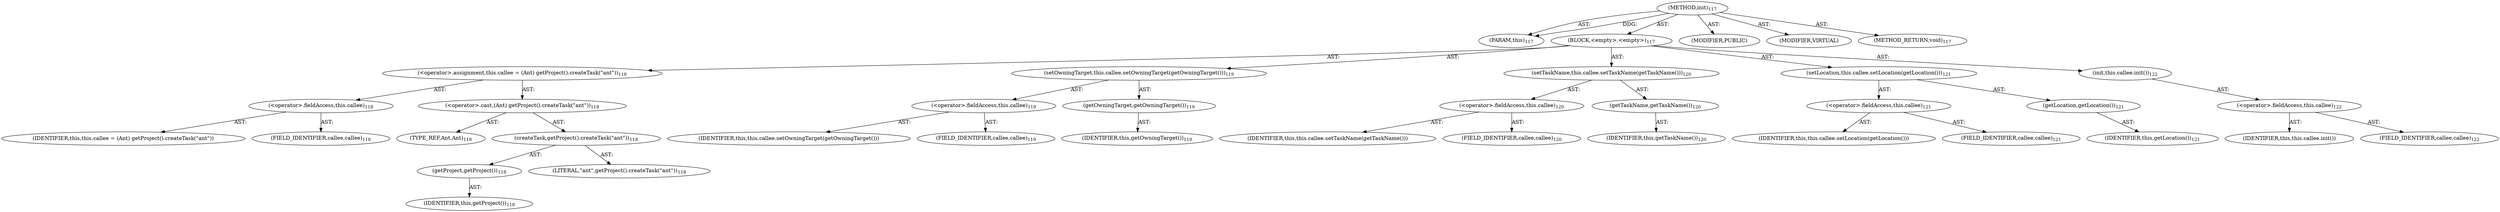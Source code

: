 digraph "init" {  
"111669149698" [label = <(METHOD,init)<SUB>117</SUB>> ]
"115964116993" [label = <(PARAM,this)<SUB>117</SUB>> ]
"25769803778" [label = <(BLOCK,&lt;empty&gt;,&lt;empty&gt;)<SUB>117</SUB>> ]
"30064771076" [label = <(&lt;operator&gt;.assignment,this.callee = (Ant) getProject().createTask(&quot;ant&quot;))<SUB>118</SUB>> ]
"30064771077" [label = <(&lt;operator&gt;.fieldAccess,this.callee)<SUB>118</SUB>> ]
"68719476750" [label = <(IDENTIFIER,this,this.callee = (Ant) getProject().createTask(&quot;ant&quot;))> ]
"55834574850" [label = <(FIELD_IDENTIFIER,callee,callee)<SUB>118</SUB>> ]
"30064771078" [label = <(&lt;operator&gt;.cast,(Ant) getProject().createTask(&quot;ant&quot;))<SUB>118</SUB>> ]
"180388626432" [label = <(TYPE_REF,Ant,Ant)<SUB>118</SUB>> ]
"30064771079" [label = <(createTask,getProject().createTask(&quot;ant&quot;))<SUB>118</SUB>> ]
"30064771080" [label = <(getProject,getProject())<SUB>118</SUB>> ]
"68719476737" [label = <(IDENTIFIER,this,getProject())<SUB>118</SUB>> ]
"90194313216" [label = <(LITERAL,&quot;ant&quot;,getProject().createTask(&quot;ant&quot;))<SUB>118</SUB>> ]
"30064771081" [label = <(setOwningTarget,this.callee.setOwningTarget(getOwningTarget()))<SUB>119</SUB>> ]
"30064771082" [label = <(&lt;operator&gt;.fieldAccess,this.callee)<SUB>119</SUB>> ]
"68719476751" [label = <(IDENTIFIER,this,this.callee.setOwningTarget(getOwningTarget()))> ]
"55834574851" [label = <(FIELD_IDENTIFIER,callee,callee)<SUB>119</SUB>> ]
"30064771083" [label = <(getOwningTarget,getOwningTarget())<SUB>119</SUB>> ]
"68719476738" [label = <(IDENTIFIER,this,getOwningTarget())<SUB>119</SUB>> ]
"30064771084" [label = <(setTaskName,this.callee.setTaskName(getTaskName()))<SUB>120</SUB>> ]
"30064771085" [label = <(&lt;operator&gt;.fieldAccess,this.callee)<SUB>120</SUB>> ]
"68719476752" [label = <(IDENTIFIER,this,this.callee.setTaskName(getTaskName()))> ]
"55834574852" [label = <(FIELD_IDENTIFIER,callee,callee)<SUB>120</SUB>> ]
"30064771086" [label = <(getTaskName,getTaskName())<SUB>120</SUB>> ]
"68719476739" [label = <(IDENTIFIER,this,getTaskName())<SUB>120</SUB>> ]
"30064771087" [label = <(setLocation,this.callee.setLocation(getLocation()))<SUB>121</SUB>> ]
"30064771088" [label = <(&lt;operator&gt;.fieldAccess,this.callee)<SUB>121</SUB>> ]
"68719476753" [label = <(IDENTIFIER,this,this.callee.setLocation(getLocation()))> ]
"55834574853" [label = <(FIELD_IDENTIFIER,callee,callee)<SUB>121</SUB>> ]
"30064771089" [label = <(getLocation,getLocation())<SUB>121</SUB>> ]
"68719476740" [label = <(IDENTIFIER,this,getLocation())<SUB>121</SUB>> ]
"30064771090" [label = <(init,this.callee.init())<SUB>122</SUB>> ]
"30064771091" [label = <(&lt;operator&gt;.fieldAccess,this.callee)<SUB>122</SUB>> ]
"68719476754" [label = <(IDENTIFIER,this,this.callee.init())> ]
"55834574854" [label = <(FIELD_IDENTIFIER,callee,callee)<SUB>122</SUB>> ]
"133143986184" [label = <(MODIFIER,PUBLIC)> ]
"133143986185" [label = <(MODIFIER,VIRTUAL)> ]
"128849018882" [label = <(METHOD_RETURN,void)<SUB>117</SUB>> ]
  "111669149698" -> "115964116993"  [ label = "AST: "] 
  "111669149698" -> "25769803778"  [ label = "AST: "] 
  "111669149698" -> "133143986184"  [ label = "AST: "] 
  "111669149698" -> "133143986185"  [ label = "AST: "] 
  "111669149698" -> "128849018882"  [ label = "AST: "] 
  "25769803778" -> "30064771076"  [ label = "AST: "] 
  "25769803778" -> "30064771081"  [ label = "AST: "] 
  "25769803778" -> "30064771084"  [ label = "AST: "] 
  "25769803778" -> "30064771087"  [ label = "AST: "] 
  "25769803778" -> "30064771090"  [ label = "AST: "] 
  "30064771076" -> "30064771077"  [ label = "AST: "] 
  "30064771076" -> "30064771078"  [ label = "AST: "] 
  "30064771077" -> "68719476750"  [ label = "AST: "] 
  "30064771077" -> "55834574850"  [ label = "AST: "] 
  "30064771078" -> "180388626432"  [ label = "AST: "] 
  "30064771078" -> "30064771079"  [ label = "AST: "] 
  "30064771079" -> "30064771080"  [ label = "AST: "] 
  "30064771079" -> "90194313216"  [ label = "AST: "] 
  "30064771080" -> "68719476737"  [ label = "AST: "] 
  "30064771081" -> "30064771082"  [ label = "AST: "] 
  "30064771081" -> "30064771083"  [ label = "AST: "] 
  "30064771082" -> "68719476751"  [ label = "AST: "] 
  "30064771082" -> "55834574851"  [ label = "AST: "] 
  "30064771083" -> "68719476738"  [ label = "AST: "] 
  "30064771084" -> "30064771085"  [ label = "AST: "] 
  "30064771084" -> "30064771086"  [ label = "AST: "] 
  "30064771085" -> "68719476752"  [ label = "AST: "] 
  "30064771085" -> "55834574852"  [ label = "AST: "] 
  "30064771086" -> "68719476739"  [ label = "AST: "] 
  "30064771087" -> "30064771088"  [ label = "AST: "] 
  "30064771087" -> "30064771089"  [ label = "AST: "] 
  "30064771088" -> "68719476753"  [ label = "AST: "] 
  "30064771088" -> "55834574853"  [ label = "AST: "] 
  "30064771089" -> "68719476740"  [ label = "AST: "] 
  "30064771090" -> "30064771091"  [ label = "AST: "] 
  "30064771091" -> "68719476754"  [ label = "AST: "] 
  "30064771091" -> "55834574854"  [ label = "AST: "] 
  "111669149698" -> "115964116993"  [ label = "DDG: "] 
}
